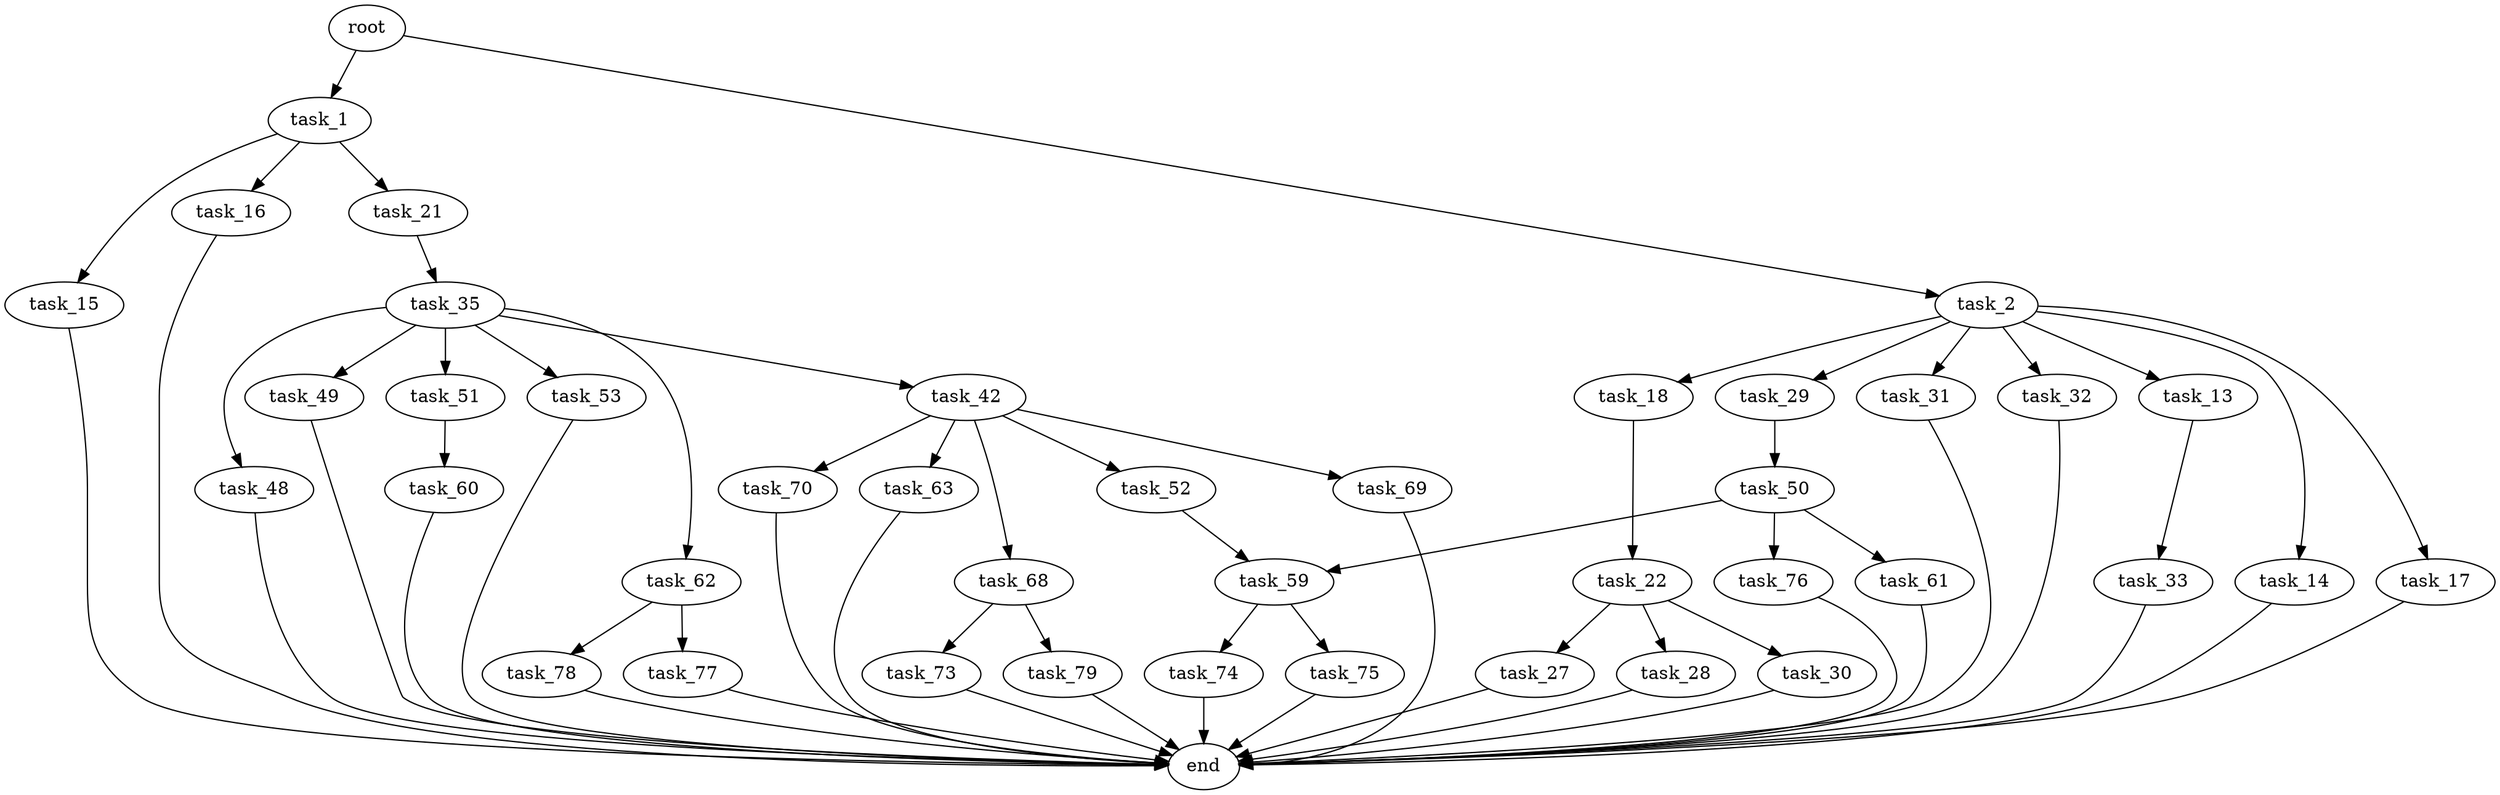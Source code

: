 digraph G {
  root [size="0.000000"];
  task_1 [size="294425449413.000000"];
  task_2 [size="1073741824000.000000"];
  task_15 [size="782757789696.000000"];
  task_16 [size="549755813888.000000"];
  task_21 [size="1850298798.000000"];
  task_13 [size="556002862.000000"];
  task_14 [size="218319114037.000000"];
  task_17 [size="7989422463.000000"];
  task_18 [size="549755813888.000000"];
  task_29 [size="231928233984.000000"];
  task_31 [size="48808895981.000000"];
  task_32 [size="10753494611.000000"];
  task_33 [size="18514700459.000000"];
  end [size="0.000000"];
  task_22 [size="8589934592.000000"];
  task_35 [size="685035784.000000"];
  task_27 [size="549755813888.000000"];
  task_28 [size="11807320172.000000"];
  task_30 [size="4682892148.000000"];
  task_50 [size="8450173873.000000"];
  task_42 [size="221693259170.000000"];
  task_48 [size="231928233984.000000"];
  task_49 [size="617815668021.000000"];
  task_51 [size="368293445632.000000"];
  task_53 [size="199696520561.000000"];
  task_62 [size="33931053734.000000"];
  task_52 [size="243049741208.000000"];
  task_63 [size="585338765388.000000"];
  task_68 [size="68719476736.000000"];
  task_69 [size="782757789696.000000"];
  task_70 [size="8589934592.000000"];
  task_59 [size="368293445632.000000"];
  task_61 [size="506717071614.000000"];
  task_76 [size="502103030624.000000"];
  task_60 [size="20921657362.000000"];
  task_74 [size="782757789696.000000"];
  task_75 [size="549755813888.000000"];
  task_77 [size="823308762748.000000"];
  task_78 [size="47361014627.000000"];
  task_73 [size="139278133872.000000"];
  task_79 [size="8589934592.000000"];

  root -> task_1 [size="1.000000"];
  root -> task_2 [size="1.000000"];
  task_1 -> task_15 [size="301989888.000000"];
  task_1 -> task_16 [size="301989888.000000"];
  task_1 -> task_21 [size="301989888.000000"];
  task_2 -> task_13 [size="838860800.000000"];
  task_2 -> task_14 [size="838860800.000000"];
  task_2 -> task_17 [size="838860800.000000"];
  task_2 -> task_18 [size="838860800.000000"];
  task_2 -> task_29 [size="838860800.000000"];
  task_2 -> task_31 [size="838860800.000000"];
  task_2 -> task_32 [size="838860800.000000"];
  task_15 -> end [size="1.000000"];
  task_16 -> end [size="1.000000"];
  task_21 -> task_35 [size="33554432.000000"];
  task_13 -> task_33 [size="33554432.000000"];
  task_14 -> end [size="1.000000"];
  task_17 -> end [size="1.000000"];
  task_18 -> task_22 [size="536870912.000000"];
  task_29 -> task_50 [size="301989888.000000"];
  task_31 -> end [size="1.000000"];
  task_32 -> end [size="1.000000"];
  task_33 -> end [size="1.000000"];
  task_22 -> task_27 [size="33554432.000000"];
  task_22 -> task_28 [size="33554432.000000"];
  task_22 -> task_30 [size="33554432.000000"];
  task_35 -> task_42 [size="33554432.000000"];
  task_35 -> task_48 [size="33554432.000000"];
  task_35 -> task_49 [size="33554432.000000"];
  task_35 -> task_51 [size="33554432.000000"];
  task_35 -> task_53 [size="33554432.000000"];
  task_35 -> task_62 [size="33554432.000000"];
  task_27 -> end [size="1.000000"];
  task_28 -> end [size="1.000000"];
  task_30 -> end [size="1.000000"];
  task_50 -> task_59 [size="134217728.000000"];
  task_50 -> task_61 [size="134217728.000000"];
  task_50 -> task_76 [size="134217728.000000"];
  task_42 -> task_52 [size="679477248.000000"];
  task_42 -> task_63 [size="679477248.000000"];
  task_42 -> task_68 [size="679477248.000000"];
  task_42 -> task_69 [size="679477248.000000"];
  task_42 -> task_70 [size="679477248.000000"];
  task_48 -> end [size="1.000000"];
  task_49 -> end [size="1.000000"];
  task_51 -> task_60 [size="411041792.000000"];
  task_53 -> end [size="1.000000"];
  task_62 -> task_77 [size="536870912.000000"];
  task_62 -> task_78 [size="536870912.000000"];
  task_52 -> task_59 [size="411041792.000000"];
  task_63 -> end [size="1.000000"];
  task_68 -> task_73 [size="134217728.000000"];
  task_68 -> task_79 [size="134217728.000000"];
  task_69 -> end [size="1.000000"];
  task_70 -> end [size="1.000000"];
  task_59 -> task_74 [size="411041792.000000"];
  task_59 -> task_75 [size="411041792.000000"];
  task_61 -> end [size="1.000000"];
  task_76 -> end [size="1.000000"];
  task_60 -> end [size="1.000000"];
  task_74 -> end [size="1.000000"];
  task_75 -> end [size="1.000000"];
  task_77 -> end [size="1.000000"];
  task_78 -> end [size="1.000000"];
  task_73 -> end [size="1.000000"];
  task_79 -> end [size="1.000000"];
}
